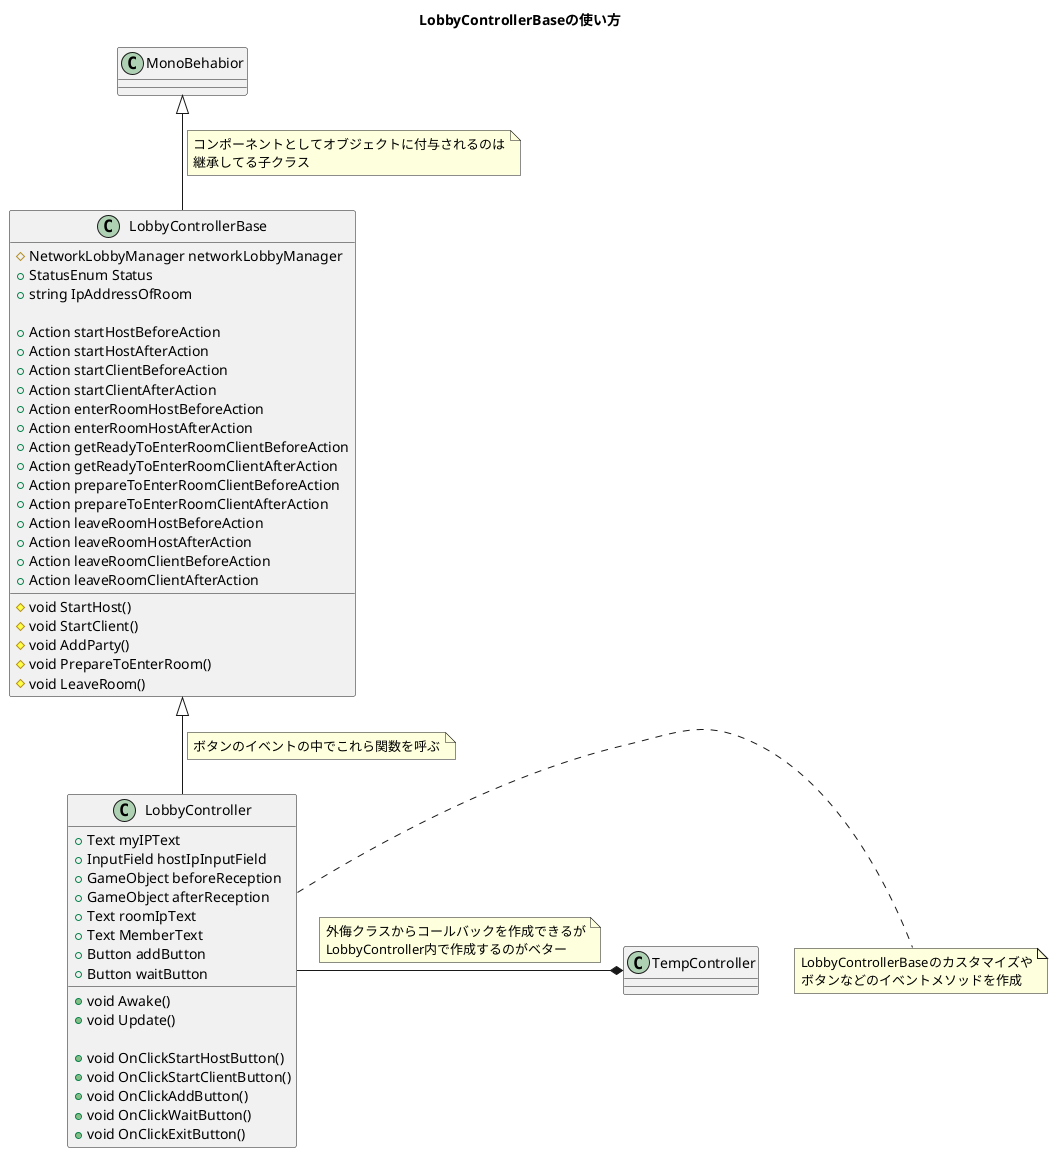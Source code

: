 @startuml{ class-LobbyControllerBase.png}

title LobbyControllerBaseの使い方

'クラス定義---------------------------------------------------

class LobbyControllerBase {

	# NetworkLobbyManager networkLobbyManager
	+ StatusEnum Status
	+ string IpAddressOfRoom

	+ Action startHostBeforeAction
	+ Action startHostAfterAction
	+ Action startClientBeforeAction
	+ Action startClientAfterAction
	+ Action enterRoomHostBeforeAction
	+ Action enterRoomHostAfterAction
	+ Action getReadyToEnterRoomClientBeforeAction
	+ Action getReadyToEnterRoomClientAfterAction
	+ Action prepareToEnterRoomClientBeforeAction
	+ Action prepareToEnterRoomClientAfterAction
	+ Action leaveRoomHostBeforeAction
	+ Action leaveRoomHostAfterAction
	+ Action leaveRoomClientBeforeAction
	+ Action leaveRoomClientAfterAction

	# void StartHost()
	# void StartClient()
	# void AddParty()
	# void PrepareToEnterRoom()
	# void LeaveRoom()

}

class LobbyController {
		
	+ Text myIPText
	+ InputField hostIpInputField
	+ GameObject beforeReception
	+ GameObject afterReception
	+ Text roomIpText
	+ Text MemberText
	+ Button addButton
	+ Button waitButton

	+ void Awake()
	+ void Update()

	+ void OnClickStartHostButton()
	+ void OnClickStartClientButton()
	+ void OnClickAddButton()
	+ void OnClickWaitButton()
	+ void OnClickExitButton()

}
note right
	LobbyControllerBaseのカスタマイズや
	ボタンなどのイベントメソッドを作成
end note


'関係定義--------------------------------------------------------

LobbyControllerBase -up-|> MonoBehabior
note right on link
コンポーネントとしてオブジェクトに付与されるのは
継承してる子クラス
end note
 
LobbyController -up-|> LobbyControllerBase
note right on link
ボタンのイベントの中でこれら関数を呼ぶ
end note

LobbyController -right-* TempController
note left on link
外侮クラスからコールバックを作成できるが
LobbyController内で作成するのがベター
end note

@enduml
